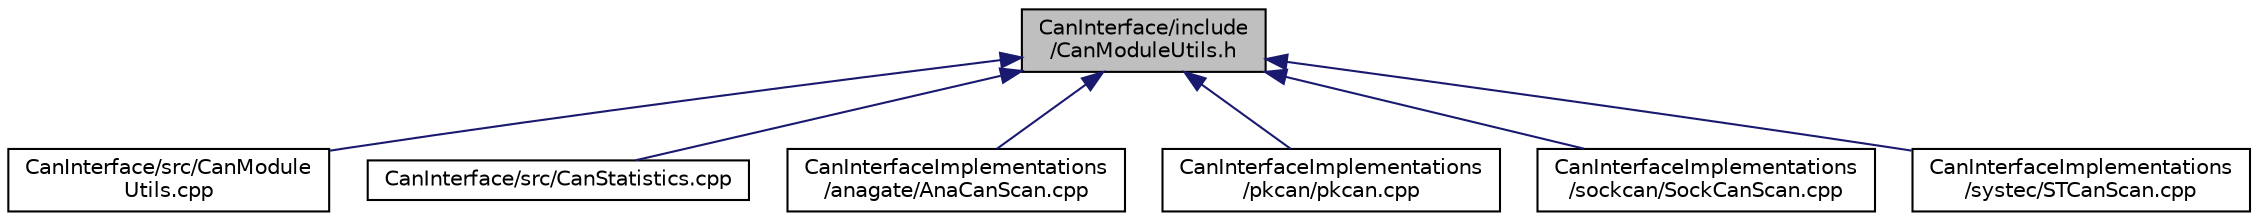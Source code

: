 digraph "CanInterface/include/CanModuleUtils.h"
{
 // LATEX_PDF_SIZE
  edge [fontname="Helvetica",fontsize="10",labelfontname="Helvetica",labelfontsize="10"];
  node [fontname="Helvetica",fontsize="10",shape=record];
  Node1 [label="CanInterface/include\l/CanModuleUtils.h",height=0.2,width=0.4,color="black", fillcolor="grey75", style="filled", fontcolor="black",tooltip=" "];
  Node1 -> Node2 [dir="back",color="midnightblue",fontsize="10",style="solid",fontname="Helvetica"];
  Node2 [label="CanInterface/src/CanModule\lUtils.cpp",height=0.2,width=0.4,color="black", fillcolor="white", style="filled",URL="$CanModuleUtils_8cpp.html",tooltip=" "];
  Node1 -> Node3 [dir="back",color="midnightblue",fontsize="10",style="solid",fontname="Helvetica"];
  Node3 [label="CanInterface/src/CanStatistics.cpp",height=0.2,width=0.4,color="black", fillcolor="white", style="filled",URL="$CanStatistics_8cpp.html",tooltip=" "];
  Node1 -> Node4 [dir="back",color="midnightblue",fontsize="10",style="solid",fontname="Helvetica"];
  Node4 [label="CanInterfaceImplementations\l/anagate/AnaCanScan.cpp",height=0.2,width=0.4,color="black", fillcolor="white", style="filled",URL="$AnaCanScan_8cpp.html",tooltip=" "];
  Node1 -> Node5 [dir="back",color="midnightblue",fontsize="10",style="solid",fontname="Helvetica"];
  Node5 [label="CanInterfaceImplementations\l/pkcan/pkcan.cpp",height=0.2,width=0.4,color="black", fillcolor="white", style="filled",URL="$pkcan_8cpp.html",tooltip=" "];
  Node1 -> Node6 [dir="back",color="midnightblue",fontsize="10",style="solid",fontname="Helvetica"];
  Node6 [label="CanInterfaceImplementations\l/sockcan/SockCanScan.cpp",height=0.2,width=0.4,color="black", fillcolor="white", style="filled",URL="$SockCanScan_8cpp.html",tooltip=" "];
  Node1 -> Node7 [dir="back",color="midnightblue",fontsize="10",style="solid",fontname="Helvetica"];
  Node7 [label="CanInterfaceImplementations\l/systec/STCanScan.cpp",height=0.2,width=0.4,color="black", fillcolor="white", style="filled",URL="$STCanScan_8cpp.html",tooltip=" "];
}
